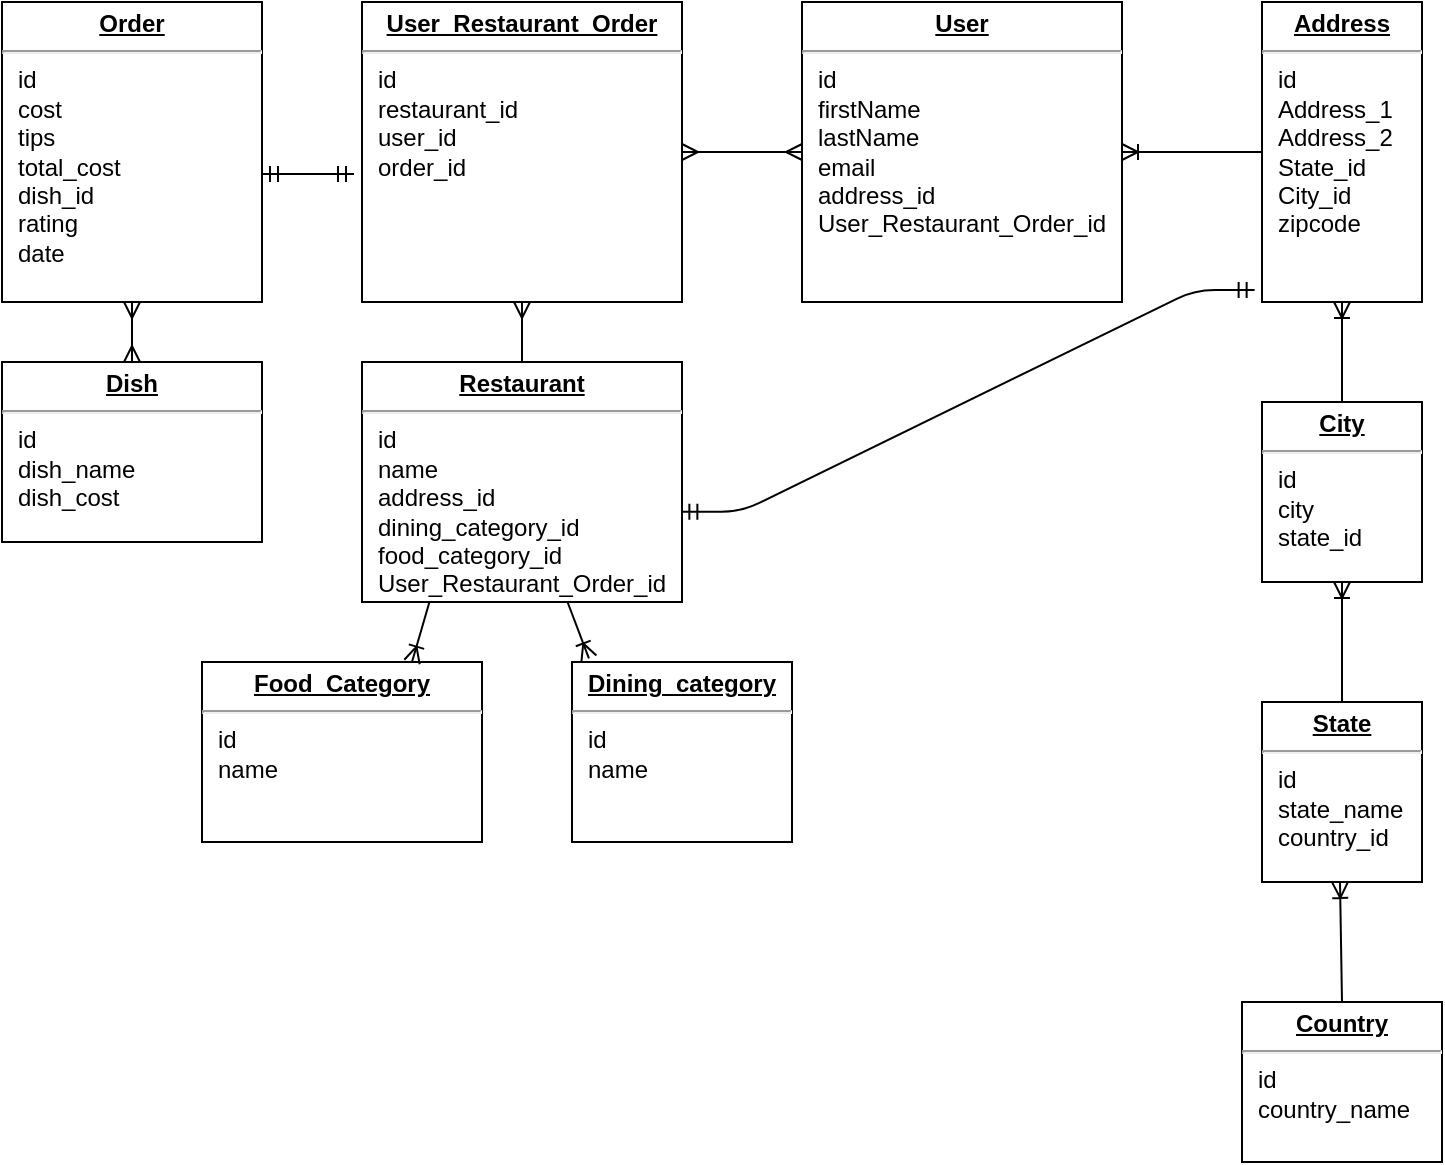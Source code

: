 <mxfile version="10.7.1" type="device"><diagram id="I-EUGPQtbmQm-LF-oZ_K" name="Page-1"><mxGraphModel dx="1634" dy="804" grid="1" gridSize="10" guides="1" tooltips="1" connect="1" arrows="1" fold="1" page="1" pageScale="1" pageWidth="850" pageHeight="1100" math="0" shadow="0"><root><mxCell id="0"/><mxCell id="1" parent="0"/><mxCell id="pBPboRZSlkmsfMI5_dFm-20" value="&lt;p style=&quot;margin: 0px ; margin-top: 4px ; text-align: center ; text-decoration: underline&quot;&gt;&lt;b&gt;Restaurant&lt;/b&gt;&lt;/p&gt;&lt;hr&gt;&lt;p style=&quot;margin: 0px ; margin-left: 8px&quot;&gt;id&lt;/p&gt;&lt;p style=&quot;margin: 0px ; margin-left: 8px&quot;&gt;name&lt;/p&gt;&lt;p style=&quot;margin: 0px ; margin-left: 8px&quot;&gt;address_id&lt;/p&gt;&lt;p style=&quot;margin: 0px ; margin-left: 8px&quot;&gt;dining_category_id&lt;/p&gt;&lt;p style=&quot;margin: 0px ; margin-left: 8px&quot;&gt;food_category_id&lt;/p&gt;&lt;p style=&quot;margin: 0px ; margin-left: 8px&quot;&gt;User_Restaurant_Order_id&lt;br&gt;&lt;/p&gt;" style="verticalAlign=top;align=left;overflow=fill;fontSize=12;fontFamily=Helvetica;html=1;" parent="1" vertex="1"><mxGeometry x="290" y="240" width="160" height="120" as="geometry"/></mxCell><mxCell id="pBPboRZSlkmsfMI5_dFm-21" value="&lt;p style=&quot;margin: 0px ; margin-top: 4px ; text-align: center ; text-decoration: underline&quot;&gt;&lt;b&gt;Order&lt;/b&gt;&lt;/p&gt;&lt;hr&gt;&lt;p style=&quot;margin: 0px ; margin-left: 8px&quot;&gt;id&lt;/p&gt;&lt;p style=&quot;margin: 0px ; margin-left: 8px&quot;&gt;cost&lt;/p&gt;&lt;p style=&quot;margin: 0px ; margin-left: 8px&quot;&gt;tips&lt;/p&gt;&lt;p style=&quot;margin: 0px ; margin-left: 8px&quot;&gt;total_cost&lt;/p&gt;&lt;p style=&quot;margin: 0px ; margin-left: 8px&quot;&gt;dish_id&lt;/p&gt;&lt;p style=&quot;margin: 0px ; margin-left: 8px&quot;&gt;rating&lt;/p&gt;&lt;p style=&quot;margin: 0px ; margin-left: 8px&quot;&gt;date&lt;/p&gt;&lt;p style=&quot;margin: 0px ; margin-left: 8px&quot;&gt;&lt;br&gt;&lt;/p&gt;" style="verticalAlign=top;align=left;overflow=fill;fontSize=12;fontFamily=Helvetica;html=1;" parent="1" vertex="1"><mxGeometry x="110" y="60" width="130" height="150" as="geometry"/></mxCell><mxCell id="pBPboRZSlkmsfMI5_dFm-23" value="&lt;p style=&quot;margin: 0px ; margin-top: 4px ; text-align: center ; text-decoration: underline&quot;&gt;&lt;b&gt;User&lt;/b&gt;&lt;/p&gt;&lt;hr&gt;&lt;p style=&quot;margin: 0px ; margin-left: 8px&quot;&gt;id&lt;/p&gt;&lt;p style=&quot;margin: 0px ; margin-left: 8px&quot;&gt;firstName&lt;/p&gt;&lt;p style=&quot;margin: 0px ; margin-left: 8px&quot;&gt;lastName&lt;/p&gt;&lt;p style=&quot;margin: 0px ; margin-left: 8px&quot;&gt;email&lt;/p&gt;&lt;p style=&quot;margin: 0px ; margin-left: 8px&quot;&gt;address_id&lt;/p&gt;&lt;p style=&quot;margin: 0px ; margin-left: 8px&quot;&gt;User_Restaurant_Order_id&lt;br&gt;&lt;/p&gt;" style="verticalAlign=top;align=left;overflow=fill;fontSize=12;fontFamily=Helvetica;html=1;" parent="1" vertex="1"><mxGeometry x="510" y="60" width="160" height="150" as="geometry"/></mxCell><mxCell id="pBPboRZSlkmsfMI5_dFm-24" value="&lt;p style=&quot;margin: 0px ; margin-top: 4px ; text-align: center ; text-decoration: underline&quot;&gt;&lt;b&gt;Address&lt;/b&gt;&lt;/p&gt;&lt;hr&gt;&lt;p style=&quot;margin: 0px ; margin-left: 8px&quot;&gt;id&lt;/p&gt;&lt;p style=&quot;margin: 0px ; margin-left: 8px&quot;&gt;Address_1&lt;/p&gt;&lt;p style=&quot;margin: 0px ; margin-left: 8px&quot;&gt;Address_2&lt;/p&gt;&lt;p style=&quot;margin: 0px ; margin-left: 8px&quot;&gt;State_id&lt;/p&gt;&lt;p style=&quot;margin: 0px ; margin-left: 8px&quot;&gt;City_id&lt;/p&gt;&lt;p style=&quot;margin: 0px ; margin-left: 8px&quot;&gt;zipcode&lt;/p&gt;" style="verticalAlign=top;align=left;overflow=fill;fontSize=12;fontFamily=Helvetica;html=1;" parent="1" vertex="1"><mxGeometry x="740" y="60" width="80" height="150" as="geometry"/></mxCell><mxCell id="pBPboRZSlkmsfMI5_dFm-25" value="&lt;p style=&quot;margin: 0px ; margin-top: 4px ; text-align: center ; text-decoration: underline&quot;&gt;&lt;b&gt;City&lt;/b&gt;&lt;/p&gt;&lt;hr&gt;&lt;p style=&quot;margin: 0px ; margin-left: 8px&quot;&gt;id&lt;/p&gt;&lt;p style=&quot;margin: 0px ; margin-left: 8px&quot;&gt;city&lt;/p&gt;&lt;p style=&quot;margin: 0px ; margin-left: 8px&quot;&gt;state_id&lt;/p&gt;" style="verticalAlign=top;align=left;overflow=fill;fontSize=12;fontFamily=Helvetica;html=1;" parent="1" vertex="1"><mxGeometry x="740" y="260" width="80" height="90" as="geometry"/></mxCell><mxCell id="pBPboRZSlkmsfMI5_dFm-26" value="&lt;p style=&quot;margin: 0px ; margin-top: 4px ; text-align: center ; text-decoration: underline&quot;&gt;&lt;b&gt;State&lt;/b&gt;&lt;/p&gt;&lt;hr&gt;&lt;p style=&quot;margin: 0px ; margin-left: 8px&quot;&gt;id&lt;/p&gt;&lt;p style=&quot;margin: 0px ; margin-left: 8px&quot;&gt;state_name&lt;/p&gt;&lt;p style=&quot;margin: 0px ; margin-left: 8px&quot;&gt;country_id&lt;/p&gt;&lt;p style=&quot;margin: 0px ; margin-left: 8px&quot;&gt;&lt;br&gt;&lt;/p&gt;" style="verticalAlign=top;align=left;overflow=fill;fontSize=12;fontFamily=Helvetica;html=1;" parent="1" vertex="1"><mxGeometry x="740" y="410" width="80" height="90" as="geometry"/></mxCell><mxCell id="pBPboRZSlkmsfMI5_dFm-34" style="edgeStyle=none;rounded=1;orthogonalLoop=1;jettySize=auto;html=1;exitX=0.75;exitY=0;exitDx=0;exitDy=0;" parent="1" source="pBPboRZSlkmsfMI5_dFm-25" target="pBPboRZSlkmsfMI5_dFm-25" edge="1"><mxGeometry relative="1" as="geometry"/></mxCell><mxCell id="pBPboRZSlkmsfMI5_dFm-35" value="&lt;p style=&quot;margin: 0px ; margin-top: 4px ; text-align: center ; text-decoration: underline&quot;&gt;&lt;b&gt;Dining_category&lt;/b&gt;&lt;/p&gt;&lt;hr&gt;&lt;p style=&quot;margin: 0px ; margin-left: 8px&quot;&gt;id&lt;/p&gt;&lt;p style=&quot;margin: 0px ; margin-left: 8px&quot;&gt;name&lt;br&gt;&lt;/p&gt;&lt;div&gt;&lt;b&gt;&lt;br&gt;&lt;/b&gt;&lt;/div&gt;" style="verticalAlign=top;align=left;overflow=fill;fontSize=12;fontFamily=Helvetica;html=1;" parent="1" vertex="1"><mxGeometry x="395" y="390" width="110" height="90" as="geometry"/></mxCell><mxCell id="GNSfKhbh-DfOrfhYpNO3-1" value="&lt;p style=&quot;margin: 0px ; margin-top: 4px ; text-align: center ; text-decoration: underline&quot;&gt;&lt;b&gt;Country&lt;/b&gt;&lt;/p&gt;&lt;hr&gt;&lt;p style=&quot;margin: 0px ; margin-left: 8px&quot;&gt;id&lt;/p&gt;&lt;p style=&quot;margin: 0px ; margin-left: 8px&quot;&gt;&lt;span&gt;country_name&lt;/span&gt;&lt;/p&gt;&lt;p style=&quot;margin: 0px ; margin-left: 8px&quot;&gt;&lt;br&gt;&lt;/p&gt;" style="verticalAlign=top;align=left;overflow=fill;fontSize=12;fontFamily=Helvetica;html=1;" parent="1" vertex="1"><mxGeometry x="730" y="560" width="100" height="80" as="geometry"/></mxCell><mxCell id="GNSfKhbh-DfOrfhYpNO3-2" value="&lt;p style=&quot;margin: 0px ; margin-top: 4px ; text-align: center ; text-decoration: underline&quot;&gt;&lt;b&gt;Dish&lt;/b&gt;&lt;/p&gt;&lt;hr&gt;&lt;p style=&quot;margin: 0px ; margin-left: 8px&quot;&gt;id&lt;/p&gt;&lt;p style=&quot;margin: 0px ; margin-left: 8px&quot;&gt;dish_name&lt;/p&gt;&lt;p style=&quot;margin: 0px ; margin-left: 8px&quot;&gt;dish_cost&lt;/p&gt;&lt;p style=&quot;margin: 0px ; margin-left: 8px&quot;&gt;&lt;br&gt;&lt;/p&gt;" style="verticalAlign=top;align=left;overflow=fill;fontSize=12;fontFamily=Helvetica;html=1;" parent="1" vertex="1"><mxGeometry x="110" y="240" width="130" height="90" as="geometry"/></mxCell><mxCell id="GNSfKhbh-DfOrfhYpNO3-3" value="&lt;p style=&quot;margin: 0px ; margin-top: 4px ; text-align: center ; text-decoration: underline&quot;&gt;&lt;b&gt;Food_Category&lt;/b&gt;&lt;/p&gt;&lt;hr&gt;&lt;p style=&quot;margin: 0px ; margin-left: 8px&quot;&gt;id&lt;/p&gt;&lt;p style=&quot;margin: 0px ; margin-left: 8px&quot;&gt;name&lt;/p&gt;" style="verticalAlign=top;align=left;overflow=fill;fontSize=12;fontFamily=Helvetica;html=1;" parent="1" vertex="1"><mxGeometry x="210" y="390" width="140" height="90" as="geometry"/></mxCell><mxCell id="GNSfKhbh-DfOrfhYpNO3-5" value="&lt;p style=&quot;margin: 0px ; margin-top: 4px ; text-align: center ; text-decoration: underline&quot;&gt;&lt;b&gt;User_Restaurant_Order&lt;/b&gt;&lt;/p&gt;&lt;hr&gt;&lt;p style=&quot;margin: 0px ; margin-left: 8px&quot;&gt;id&lt;/p&gt;&lt;p style=&quot;margin: 0px ; margin-left: 8px&quot;&gt;restaurant_id&lt;/p&gt;&lt;p style=&quot;margin: 0px ; margin-left: 8px&quot;&gt;user_id&lt;/p&gt;&lt;p style=&quot;margin: 0px ; margin-left: 8px&quot;&gt;order_id&lt;/p&gt;&lt;p style=&quot;margin: 0px ; margin-left: 8px&quot;&gt;&lt;br&gt;&lt;/p&gt;&lt;p style=&quot;margin: 0px ; margin-left: 8px&quot;&gt;&lt;br&gt;&lt;/p&gt;" style="verticalAlign=top;align=left;overflow=fill;fontSize=12;fontFamily=Helvetica;html=1;" parent="1" vertex="1"><mxGeometry x="290" y="60" width="160" height="150" as="geometry"/></mxCell><mxCell id="t2UfhxG-cm9jmmbvGB45-3" value="" style="fontSize=12;html=1;endArrow=ERoneToMany;exitX=0.5;exitY=0;exitDx=0;exitDy=0;entryX=0.5;entryY=1;entryDx=0;entryDy=0;" parent="1" source="pBPboRZSlkmsfMI5_dFm-25" target="pBPboRZSlkmsfMI5_dFm-24" edge="1"><mxGeometry width="100" height="100" relative="1" as="geometry"><mxPoint x="670" y="280" as="sourcePoint"/><mxPoint x="770" y="180" as="targetPoint"/></mxGeometry></mxCell><mxCell id="t2UfhxG-cm9jmmbvGB45-4" value="" style="fontSize=12;html=1;endArrow=ERoneToMany;exitX=0.5;exitY=0;exitDx=0;exitDy=0;entryX=0.5;entryY=1;entryDx=0;entryDy=0;" parent="1" source="pBPboRZSlkmsfMI5_dFm-26" edge="1"><mxGeometry width="100" height="100" relative="1" as="geometry"><mxPoint x="780" y="400" as="sourcePoint"/><mxPoint x="780" y="350" as="targetPoint"/></mxGeometry></mxCell><mxCell id="t2UfhxG-cm9jmmbvGB45-5" style="edgeStyle=none;rounded=0;orthogonalLoop=1;jettySize=auto;html=1;exitX=0.75;exitY=0;exitDx=0;exitDy=0;" parent="1" source="pBPboRZSlkmsfMI5_dFm-26" target="pBPboRZSlkmsfMI5_dFm-26" edge="1"><mxGeometry relative="1" as="geometry"/></mxCell><mxCell id="t2UfhxG-cm9jmmbvGB45-6" value="" style="fontSize=12;html=1;endArrow=ERoneToMany;entryX=0.5;entryY=1;entryDx=0;entryDy=0;exitX=0.5;exitY=0;exitDx=0;exitDy=0;" parent="1" source="GNSfKhbh-DfOrfhYpNO3-1" edge="1"><mxGeometry width="100" height="100" relative="1" as="geometry"><mxPoint x="779" y="540" as="sourcePoint"/><mxPoint x="779" y="500" as="targetPoint"/></mxGeometry></mxCell><mxCell id="t2UfhxG-cm9jmmbvGB45-7" value="" style="fontSize=12;html=1;endArrow=ERoneToMany;entryX=1;entryY=0.5;entryDx=0;entryDy=0;exitX=0;exitY=0.5;exitDx=0;exitDy=0;" parent="1" source="pBPboRZSlkmsfMI5_dFm-24" target="pBPboRZSlkmsfMI5_dFm-23" edge="1"><mxGeometry width="100" height="100" relative="1" as="geometry"><mxPoint x="710" y="130" as="sourcePoint"/><mxPoint x="680" y="270" as="targetPoint"/></mxGeometry></mxCell><mxCell id="t2UfhxG-cm9jmmbvGB45-11" style="edgeStyle=none;rounded=0;orthogonalLoop=1;jettySize=auto;html=1;entryX=1;entryY=0.5;entryDx=0;entryDy=0;" parent="1" source="GNSfKhbh-DfOrfhYpNO3-5" target="GNSfKhbh-DfOrfhYpNO3-5" edge="1"><mxGeometry relative="1" as="geometry"/></mxCell><mxCell id="t2UfhxG-cm9jmmbvGB45-12" style="edgeStyle=none;rounded=0;orthogonalLoop=1;jettySize=auto;html=1;entryX=1;entryY=0.5;entryDx=0;entryDy=0;" parent="1" source="GNSfKhbh-DfOrfhYpNO3-5" target="GNSfKhbh-DfOrfhYpNO3-5" edge="1"><mxGeometry relative="1" as="geometry"/></mxCell><mxCell id="t2UfhxG-cm9jmmbvGB45-15" value="" style="fontSize=12;html=1;endArrow=ERmany;startArrow=ERmany;exitX=1;exitY=0.5;exitDx=0;exitDy=0;entryX=0;entryY=0.5;entryDx=0;entryDy=0;" parent="1" source="GNSfKhbh-DfOrfhYpNO3-5" target="pBPboRZSlkmsfMI5_dFm-23" edge="1"><mxGeometry width="100" height="100" relative="1" as="geometry"><mxPoint x="460" y="330" as="sourcePoint"/><mxPoint x="510" y="130" as="targetPoint"/></mxGeometry></mxCell><mxCell id="t2UfhxG-cm9jmmbvGB45-16" value="" style="fontSize=12;html=1;endArrow=ERmany;exitX=0.5;exitY=0;exitDx=0;exitDy=0;entryX=0.5;entryY=1;entryDx=0;entryDy=0;" parent="1" source="pBPboRZSlkmsfMI5_dFm-20" target="GNSfKhbh-DfOrfhYpNO3-5" edge="1"><mxGeometry width="100" height="100" relative="1" as="geometry"><mxPoint x="520" y="370" as="sourcePoint"/><mxPoint x="620" y="270" as="targetPoint"/></mxGeometry></mxCell><mxCell id="t2UfhxG-cm9jmmbvGB45-24" value="" style="fontSize=12;html=1;endArrow=ERmany;startArrow=ERmany;entryX=0.5;entryY=1;entryDx=0;entryDy=0;" parent="1" source="GNSfKhbh-DfOrfhYpNO3-2" target="pBPboRZSlkmsfMI5_dFm-21" edge="1"><mxGeometry width="100" height="100" relative="1" as="geometry"><mxPoint x="120" y="430" as="sourcePoint"/><mxPoint x="220" y="330" as="targetPoint"/></mxGeometry></mxCell><mxCell id="t2UfhxG-cm9jmmbvGB45-26" value="" style="fontSize=12;html=1;endArrow=ERoneToMany;exitX=0.211;exitY=0.999;exitDx=0;exitDy=0;exitPerimeter=0;entryX=0.75;entryY=0;entryDx=0;entryDy=0;" parent="1" source="pBPboRZSlkmsfMI5_dFm-20" target="GNSfKhbh-DfOrfhYpNO3-3" edge="1"><mxGeometry width="100" height="100" relative="1" as="geometry"><mxPoint x="330" y="510" as="sourcePoint"/><mxPoint x="430" y="410" as="targetPoint"/></mxGeometry></mxCell><mxCell id="t2UfhxG-cm9jmmbvGB45-27" value="" style="fontSize=12;html=1;endArrow=ERoneToMany;entryX=0.077;entryY=-0.02;entryDx=0;entryDy=0;entryPerimeter=0;" parent="1" source="pBPboRZSlkmsfMI5_dFm-20" target="pBPboRZSlkmsfMI5_dFm-35" edge="1"><mxGeometry width="100" height="100" relative="1" as="geometry"><mxPoint x="390" y="380" as="sourcePoint"/><mxPoint x="324.667" y="399.833" as="targetPoint"/></mxGeometry></mxCell><mxCell id="t2UfhxG-cm9jmmbvGB45-28" value="" style="edgeStyle=entityRelationEdgeStyle;fontSize=12;html=1;endArrow=ERmandOne;startArrow=ERmandOne;entryX=-0.046;entryY=0.96;entryDx=0;entryDy=0;entryPerimeter=0;exitX=0.998;exitY=0.624;exitDx=0;exitDy=0;exitPerimeter=0;" parent="1" source="pBPboRZSlkmsfMI5_dFm-20" target="pBPboRZSlkmsfMI5_dFm-24" edge="1"><mxGeometry width="100" height="100" relative="1" as="geometry"><mxPoint x="560" y="400" as="sourcePoint"/><mxPoint x="660" y="300" as="targetPoint"/></mxGeometry></mxCell><mxCell id="A3MRryMcyTOIc6HSM49g-1" value="" style="fontSize=12;html=1;endArrow=ERmandOne;startArrow=ERmandOne;entryX=-0.025;entryY=0.573;entryDx=0;entryDy=0;entryPerimeter=0;exitX=1;exitY=0.573;exitDx=0;exitDy=0;exitPerimeter=0;" parent="1" source="pBPboRZSlkmsfMI5_dFm-21" target="GNSfKhbh-DfOrfhYpNO3-5" edge="1"><mxGeometry width="100" height="100" relative="1" as="geometry"><mxPoint x="150" y="185" as="sourcePoint"/><mxPoint x="250" y="85" as="targetPoint"/></mxGeometry></mxCell></root></mxGraphModel></diagram></mxfile>
